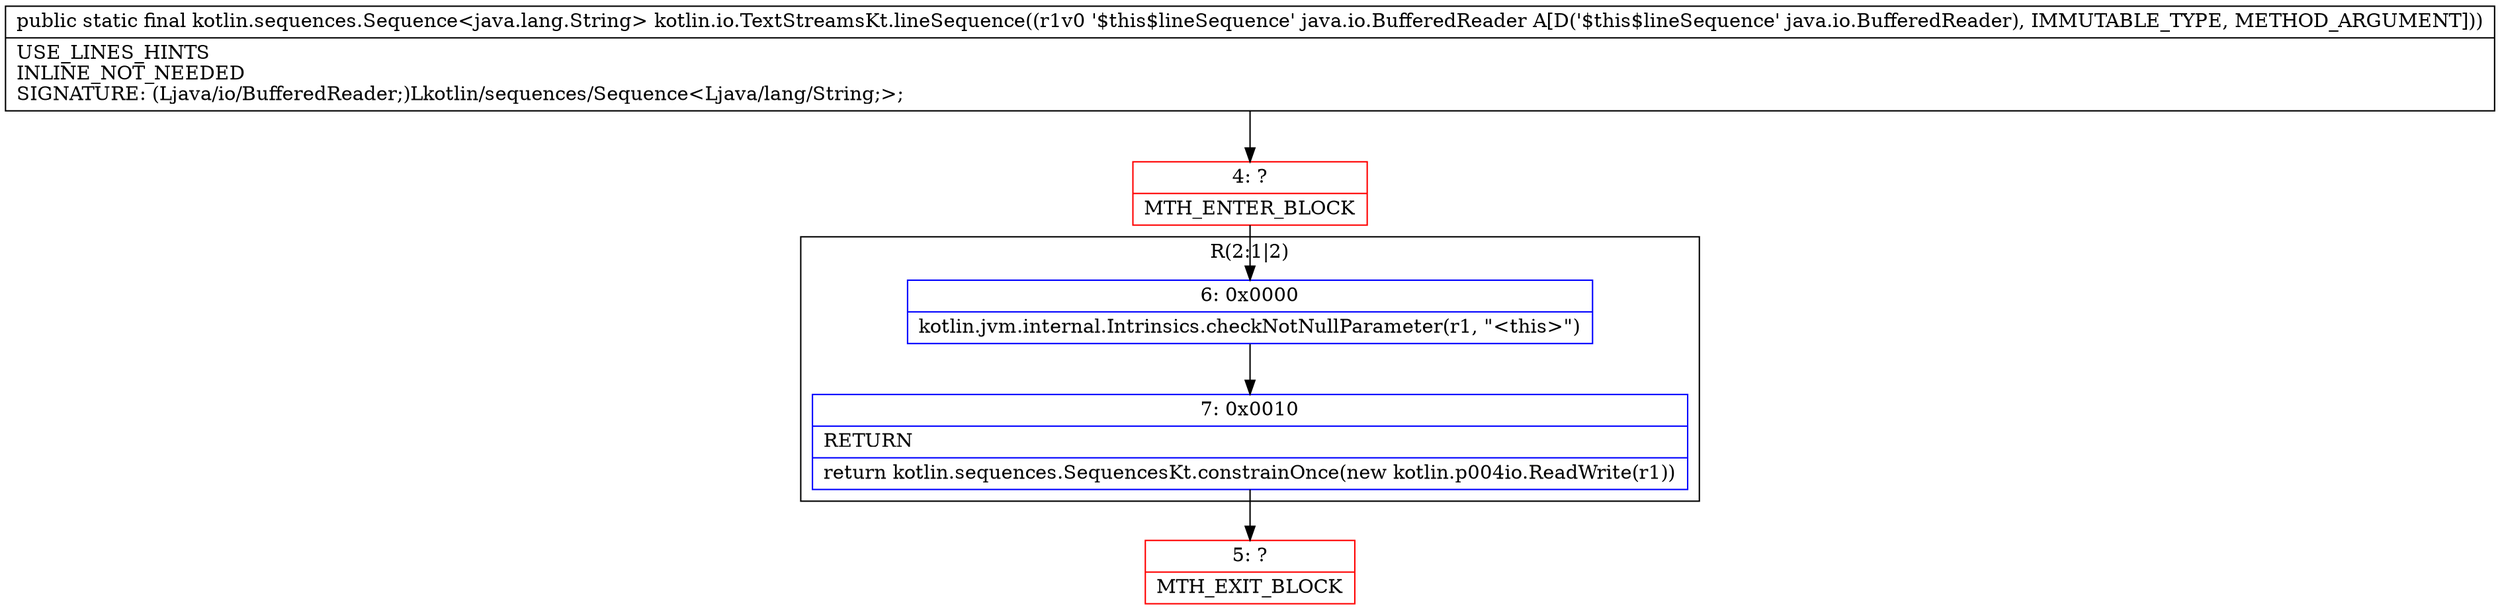 digraph "CFG forkotlin.io.TextStreamsKt.lineSequence(Ljava\/io\/BufferedReader;)Lkotlin\/sequences\/Sequence;" {
subgraph cluster_Region_1421522431 {
label = "R(2:1|2)";
node [shape=record,color=blue];
Node_6 [shape=record,label="{6\:\ 0x0000|kotlin.jvm.internal.Intrinsics.checkNotNullParameter(r1, \"\<this\>\")\l}"];
Node_7 [shape=record,label="{7\:\ 0x0010|RETURN\l|return kotlin.sequences.SequencesKt.constrainOnce(new kotlin.p004io.ReadWrite(r1))\l}"];
}
Node_4 [shape=record,color=red,label="{4\:\ ?|MTH_ENTER_BLOCK\l}"];
Node_5 [shape=record,color=red,label="{5\:\ ?|MTH_EXIT_BLOCK\l}"];
MethodNode[shape=record,label="{public static final kotlin.sequences.Sequence\<java.lang.String\> kotlin.io.TextStreamsKt.lineSequence((r1v0 '$this$lineSequence' java.io.BufferedReader A[D('$this$lineSequence' java.io.BufferedReader), IMMUTABLE_TYPE, METHOD_ARGUMENT]))  | USE_LINES_HINTS\lINLINE_NOT_NEEDED\lSIGNATURE: (Ljava\/io\/BufferedReader;)Lkotlin\/sequences\/Sequence\<Ljava\/lang\/String;\>;\l}"];
MethodNode -> Node_4;Node_6 -> Node_7;
Node_7 -> Node_5;
Node_4 -> Node_6;
}

